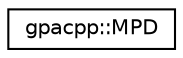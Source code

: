 digraph "Graphical Class Hierarchy"
{
 // INTERACTIVE_SVG=YES
  edge [fontname="Helvetica",fontsize="10",labelfontname="Helvetica",labelfontsize="10"];
  node [fontname="Helvetica",fontsize="10",shape=record];
  rankdir="LR";
  Node1 [label="gpacpp::MPD",height=0.2,width=0.4,color="black", fillcolor="white", style="filled",URL="$classgpacpp_1_1_m_p_d.html"];
}
